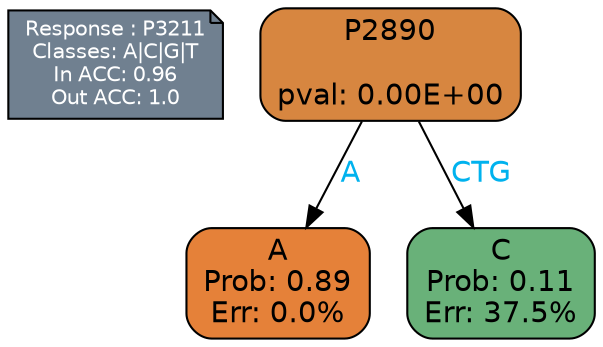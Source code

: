 digraph Tree {
node [shape=box, style="filled, rounded", color="black", fontname=helvetica] ;
graph [ranksep=equally, splines=polylines, bgcolor=transparent, dpi=600] ;
edge [fontname=helvetica] ;
LEGEND [label="Response : P3211
Classes: A|C|G|T
In ACC: 0.96
Out ACC: 1.0
",shape=note,align=left,style=filled,fillcolor="slategray",fontcolor="white",fontsize=10];1 [label="P2890

pval: 0.00E+00", fillcolor="#d78640"] ;
2 [label="A
Prob: 0.89
Err: 0.0%", fillcolor="#e58139"] ;
3 [label="C
Prob: 0.11
Err: 37.5%", fillcolor="#69b179"] ;
1 -> 2 [label="A",fontcolor=deepskyblue2] ;
1 -> 3 [label="CTG",fontcolor=deepskyblue2] ;
{rank = same; 2;3;}{rank = same; LEGEND;1;}}
